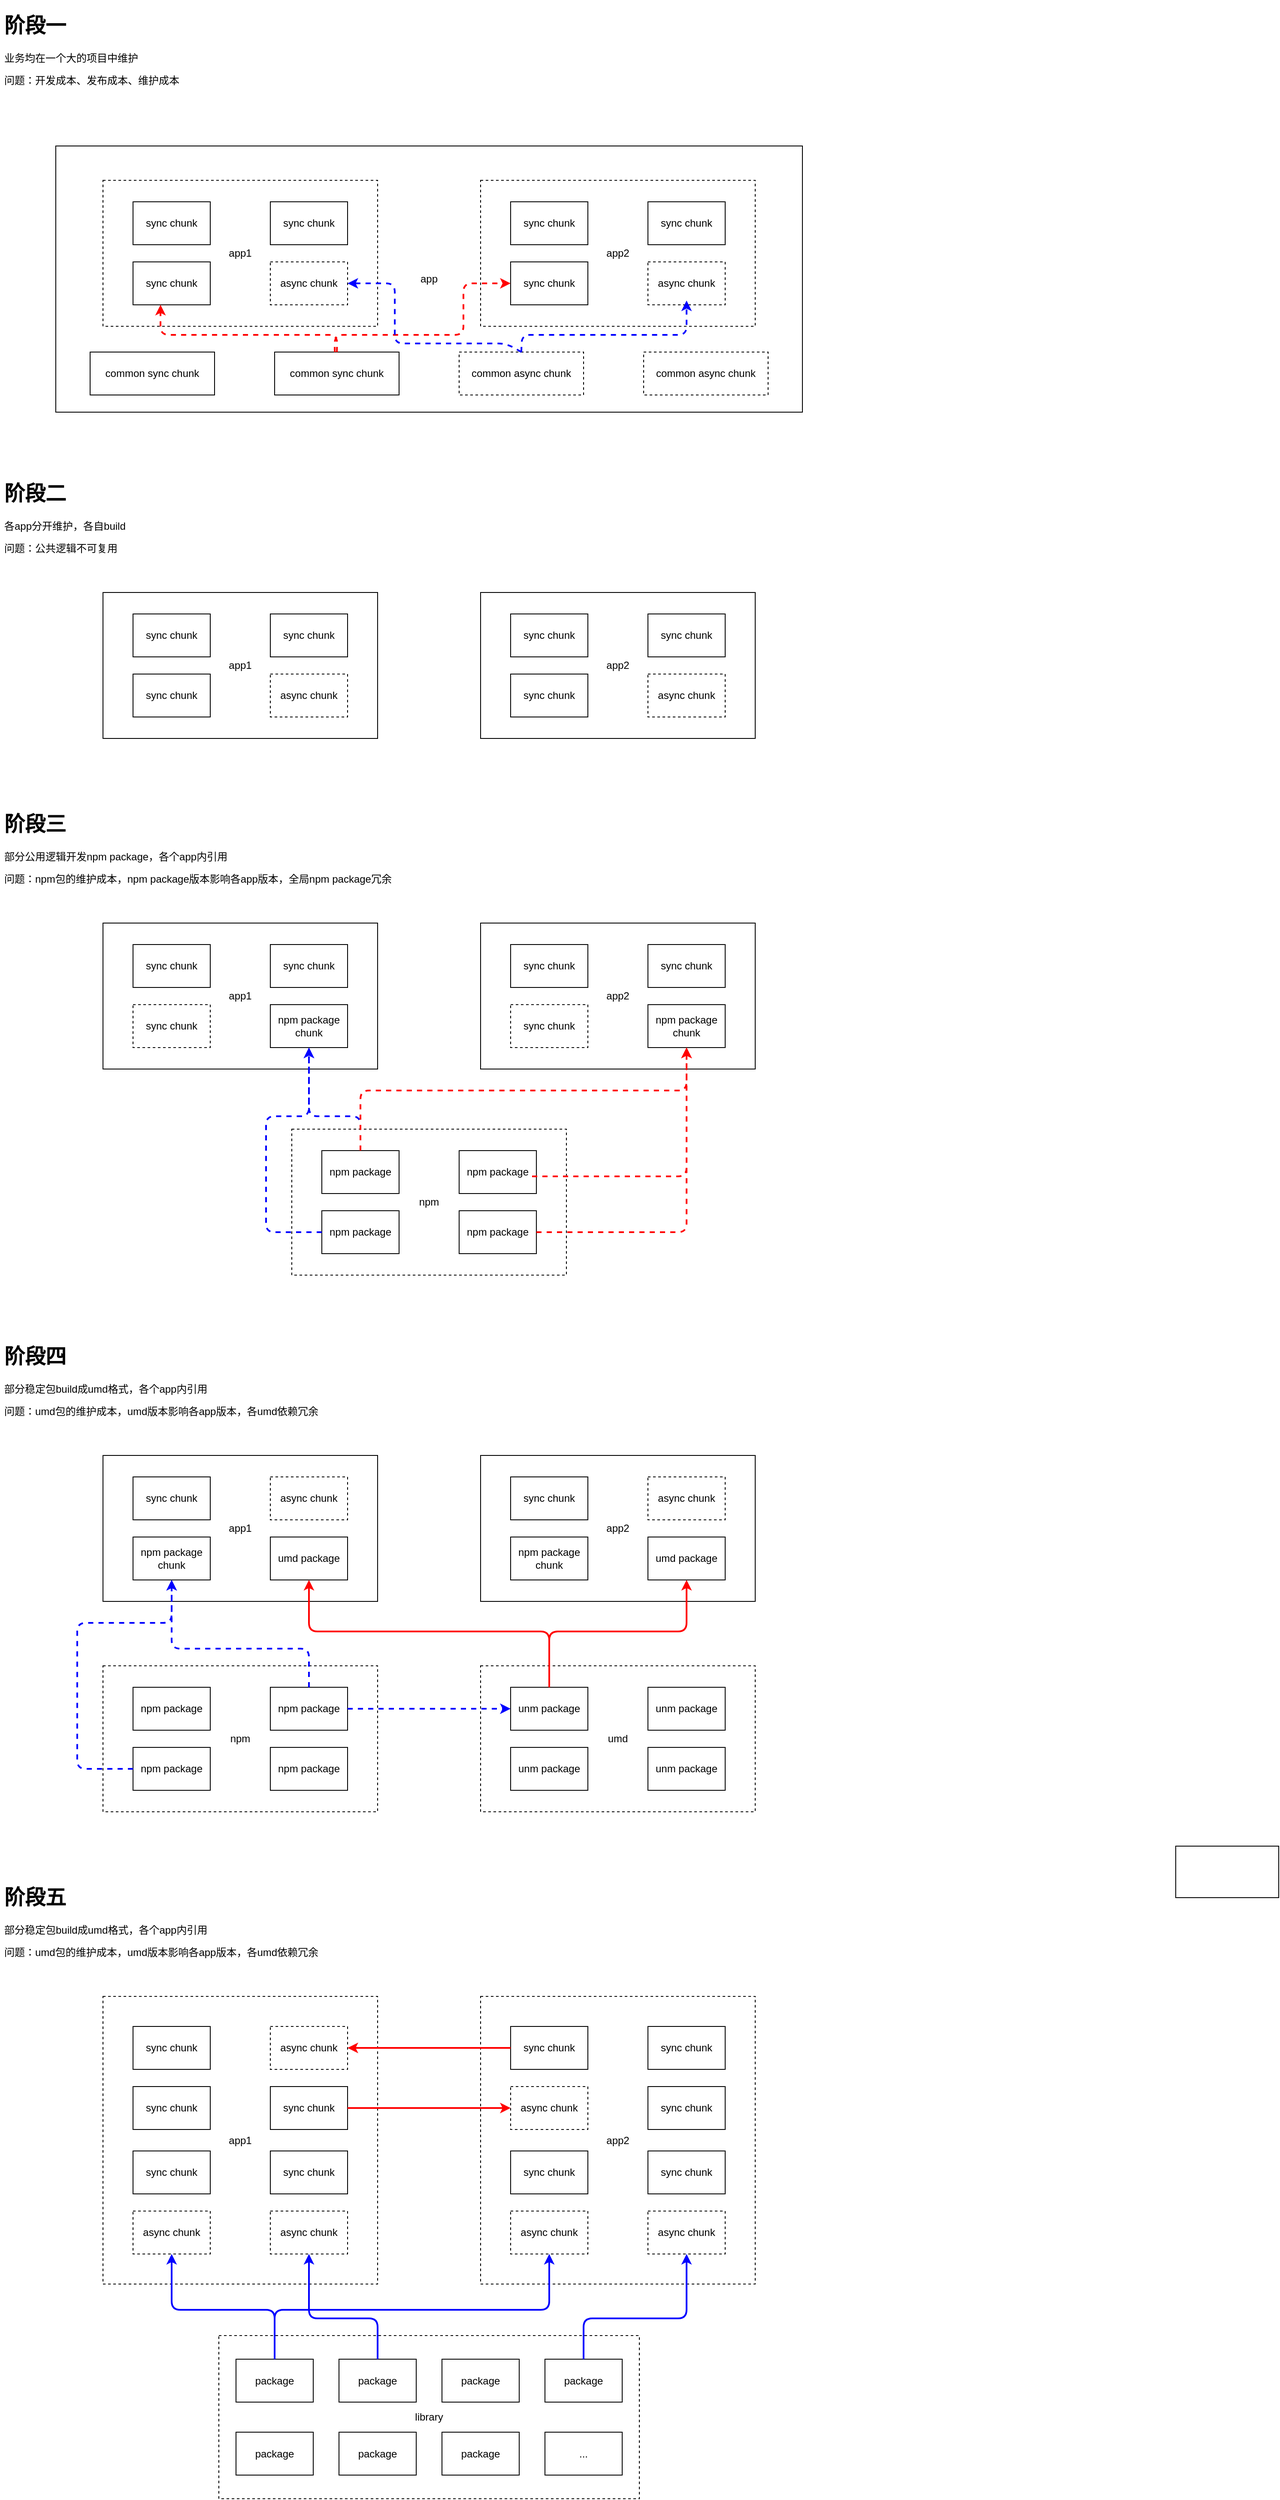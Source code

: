 <mxfile version="14.9.3" type="github">
  <diagram id="pt81wuoub6sBAM-rx7p0" name="Page-1">
    <mxGraphModel dx="1426" dy="2394" grid="1" gridSize="10" guides="1" tooltips="1" connect="1" arrows="1" fold="1" page="1" pageScale="1" pageWidth="2200" pageHeight="1600" math="0" shadow="0">
      <root>
        <mxCell id="0" />
        <mxCell id="1" parent="0" />
        <mxCell id="wRPZLVhyfkNmrZ5B58f2-117" value="app" style="rounded=0;whiteSpace=wrap;html=1;" vertex="1" parent="1">
          <mxGeometry x="105" y="-360" width="870" height="310" as="geometry" />
        </mxCell>
        <mxCell id="7FeQMlBsuKDe9G1kuXdj-6" value="" style="rounded=0;whiteSpace=wrap;html=1;" parent="1" vertex="1">
          <mxGeometry x="160" y="160" width="320" height="170" as="geometry" />
        </mxCell>
        <mxCell id="7FeQMlBsuKDe9G1kuXdj-1" value="&lt;span&gt;sync chunk&lt;/span&gt;" style="rounded=0;whiteSpace=wrap;html=1;" parent="1" vertex="1">
          <mxGeometry x="195" y="185" width="90" height="50" as="geometry" />
        </mxCell>
        <mxCell id="7FeQMlBsuKDe9G1kuXdj-2" value="sync chunk" style="rounded=0;whiteSpace=wrap;html=1;" parent="1" vertex="1">
          <mxGeometry x="355" y="185" width="90" height="50" as="geometry" />
        </mxCell>
        <mxCell id="7FeQMlBsuKDe9G1kuXdj-3" value="&lt;span&gt;sync chunk&lt;/span&gt;" style="rounded=0;whiteSpace=wrap;html=1;" parent="1" vertex="1">
          <mxGeometry x="195" y="255" width="90" height="50" as="geometry" />
        </mxCell>
        <mxCell id="7FeQMlBsuKDe9G1kuXdj-4" value="async chunk" style="rounded=0;whiteSpace=wrap;html=1;dashed=1;" parent="1" vertex="1">
          <mxGeometry x="355" y="255" width="90" height="50" as="geometry" />
        </mxCell>
        <mxCell id="7FeQMlBsuKDe9G1kuXdj-9" value="app1" style="text;html=1;strokeColor=none;fillColor=none;align=center;verticalAlign=middle;whiteSpace=wrap;rounded=0;dashed=1;" parent="1" vertex="1">
          <mxGeometry x="300" y="235" width="40" height="20" as="geometry" />
        </mxCell>
        <mxCell id="7FeQMlBsuKDe9G1kuXdj-12" value="" style="rounded=0;whiteSpace=wrap;html=1;" parent="1" vertex="1">
          <mxGeometry x="600" y="160" width="320" height="170" as="geometry" />
        </mxCell>
        <mxCell id="7FeQMlBsuKDe9G1kuXdj-13" value="&lt;span&gt;sync chunk&lt;/span&gt;" style="rounded=0;whiteSpace=wrap;html=1;" parent="1" vertex="1">
          <mxGeometry x="635" y="185" width="90" height="50" as="geometry" />
        </mxCell>
        <mxCell id="7FeQMlBsuKDe9G1kuXdj-14" value="sync chunk" style="rounded=0;whiteSpace=wrap;html=1;" parent="1" vertex="1">
          <mxGeometry x="795" y="185" width="90" height="50" as="geometry" />
        </mxCell>
        <mxCell id="7FeQMlBsuKDe9G1kuXdj-15" value="&lt;span&gt;sync chunk&lt;/span&gt;" style="rounded=0;whiteSpace=wrap;html=1;" parent="1" vertex="1">
          <mxGeometry x="635" y="255" width="90" height="50" as="geometry" />
        </mxCell>
        <mxCell id="7FeQMlBsuKDe9G1kuXdj-16" value="async chunk" style="rounded=0;whiteSpace=wrap;html=1;dashed=1;" parent="1" vertex="1">
          <mxGeometry x="795" y="255" width="90" height="50" as="geometry" />
        </mxCell>
        <mxCell id="7FeQMlBsuKDe9G1kuXdj-17" value="app2" style="text;html=1;strokeColor=none;fillColor=none;align=center;verticalAlign=middle;whiteSpace=wrap;rounded=0;dashed=1;" parent="1" vertex="1">
          <mxGeometry x="740" y="235" width="40" height="20" as="geometry" />
        </mxCell>
        <mxCell id="wRPZLVhyfkNmrZ5B58f2-1" value="&lt;h1&gt;阶段二&lt;/h1&gt;&lt;p&gt;各app分开维护，各自build&lt;/p&gt;&lt;p&gt;问题：公共逻辑不可复用&lt;/p&gt;" style="text;html=1;strokeColor=none;fillColor=none;spacing=5;spacingTop=-20;whiteSpace=wrap;overflow=hidden;rounded=0;" vertex="1" parent="1">
          <mxGeometry x="40" y="25" width="540" height="120" as="geometry" />
        </mxCell>
        <mxCell id="wRPZLVhyfkNmrZ5B58f2-38" value="" style="rounded=0;whiteSpace=wrap;html=1;" vertex="1" parent="1">
          <mxGeometry x="160" y="545" width="320" height="170" as="geometry" />
        </mxCell>
        <mxCell id="wRPZLVhyfkNmrZ5B58f2-39" value="&lt;span&gt;sync chunk&lt;/span&gt;" style="rounded=0;whiteSpace=wrap;html=1;" vertex="1" parent="1">
          <mxGeometry x="195" y="570" width="90" height="50" as="geometry" />
        </mxCell>
        <mxCell id="wRPZLVhyfkNmrZ5B58f2-40" value="sync chunk" style="rounded=0;whiteSpace=wrap;html=1;" vertex="1" parent="1">
          <mxGeometry x="355" y="570" width="90" height="50" as="geometry" />
        </mxCell>
        <mxCell id="wRPZLVhyfkNmrZ5B58f2-41" value="&lt;span&gt;sync chunk&lt;/span&gt;" style="rounded=0;whiteSpace=wrap;html=1;dashed=1;" vertex="1" parent="1">
          <mxGeometry x="195" y="640" width="90" height="50" as="geometry" />
        </mxCell>
        <mxCell id="wRPZLVhyfkNmrZ5B58f2-42" value="npm package chunk" style="rounded=0;whiteSpace=wrap;html=1;" vertex="1" parent="1">
          <mxGeometry x="355" y="640" width="90" height="50" as="geometry" />
        </mxCell>
        <mxCell id="wRPZLVhyfkNmrZ5B58f2-43" value="app1" style="text;html=1;strokeColor=none;fillColor=none;align=center;verticalAlign=middle;whiteSpace=wrap;rounded=0;dashed=1;" vertex="1" parent="1">
          <mxGeometry x="300" y="620" width="40" height="20" as="geometry" />
        </mxCell>
        <mxCell id="wRPZLVhyfkNmrZ5B58f2-44" value="" style="rounded=0;whiteSpace=wrap;html=1;" vertex="1" parent="1">
          <mxGeometry x="600" y="545" width="320" height="170" as="geometry" />
        </mxCell>
        <mxCell id="wRPZLVhyfkNmrZ5B58f2-45" value="&lt;span&gt;sync chunk&lt;/span&gt;" style="rounded=0;whiteSpace=wrap;html=1;" vertex="1" parent="1">
          <mxGeometry x="635" y="570" width="90" height="50" as="geometry" />
        </mxCell>
        <mxCell id="wRPZLVhyfkNmrZ5B58f2-46" value="sync chunk" style="rounded=0;whiteSpace=wrap;html=1;" vertex="1" parent="1">
          <mxGeometry x="795" y="570" width="90" height="50" as="geometry" />
        </mxCell>
        <mxCell id="wRPZLVhyfkNmrZ5B58f2-47" value="sync chunk&lt;span&gt;&lt;br&gt;&lt;/span&gt;" style="rounded=0;whiteSpace=wrap;html=1;dashed=1;" vertex="1" parent="1">
          <mxGeometry x="635" y="640" width="90" height="50" as="geometry" />
        </mxCell>
        <mxCell id="wRPZLVhyfkNmrZ5B58f2-48" value="npm package chunk" style="rounded=0;whiteSpace=wrap;html=1;" vertex="1" parent="1">
          <mxGeometry x="795" y="640" width="90" height="50" as="geometry" />
        </mxCell>
        <mxCell id="wRPZLVhyfkNmrZ5B58f2-49" value="app2" style="text;html=1;strokeColor=none;fillColor=none;align=center;verticalAlign=middle;whiteSpace=wrap;rounded=0;dashed=1;" vertex="1" parent="1">
          <mxGeometry x="740" y="620" width="40" height="20" as="geometry" />
        </mxCell>
        <mxCell id="wRPZLVhyfkNmrZ5B58f2-50" value="&lt;h1&gt;阶段三&lt;/h1&gt;&lt;p&gt;部分公用逻辑开发npm package，各个app内引用&lt;/p&gt;&lt;p&gt;问题：npm包的维护成本，npm package版本影响各app版本，全局npm package冗余&lt;/p&gt;" style="text;html=1;strokeColor=none;fillColor=none;spacing=5;spacingTop=-20;whiteSpace=wrap;overflow=hidden;rounded=0;" vertex="1" parent="1">
          <mxGeometry x="40" y="410" width="530" height="120" as="geometry" />
        </mxCell>
        <mxCell id="wRPZLVhyfkNmrZ5B58f2-51" value="" style="rounded=0;whiteSpace=wrap;html=1;dashed=1;" vertex="1" parent="1">
          <mxGeometry x="380" y="785" width="320" height="170" as="geometry" />
        </mxCell>
        <mxCell id="wRPZLVhyfkNmrZ5B58f2-52" value="npm package" style="rounded=0;whiteSpace=wrap;html=1;" vertex="1" parent="1">
          <mxGeometry x="415" y="810" width="90" height="50" as="geometry" />
        </mxCell>
        <mxCell id="wRPZLVhyfkNmrZ5B58f2-53" value="npm package" style="rounded=0;whiteSpace=wrap;html=1;" vertex="1" parent="1">
          <mxGeometry x="575" y="810" width="90" height="50" as="geometry" />
        </mxCell>
        <mxCell id="wRPZLVhyfkNmrZ5B58f2-54" value="npm package" style="rounded=0;whiteSpace=wrap;html=1;" vertex="1" parent="1">
          <mxGeometry x="415" y="880" width="90" height="50" as="geometry" />
        </mxCell>
        <mxCell id="wRPZLVhyfkNmrZ5B58f2-55" value="npm package" style="rounded=0;whiteSpace=wrap;html=1;" vertex="1" parent="1">
          <mxGeometry x="575" y="880" width="90" height="50" as="geometry" />
        </mxCell>
        <mxCell id="wRPZLVhyfkNmrZ5B58f2-56" value="npm" style="text;html=1;strokeColor=none;fillColor=none;align=center;verticalAlign=middle;whiteSpace=wrap;rounded=0;dashed=1;" vertex="1" parent="1">
          <mxGeometry x="520" y="860" width="40" height="20" as="geometry" />
        </mxCell>
        <mxCell id="wRPZLVhyfkNmrZ5B58f2-59" value="" style="rounded=0;whiteSpace=wrap;html=1;" vertex="1" parent="1">
          <mxGeometry x="160" y="1165" width="320" height="170" as="geometry" />
        </mxCell>
        <mxCell id="wRPZLVhyfkNmrZ5B58f2-60" value="&lt;span&gt;sync chunk&lt;/span&gt;" style="rounded=0;whiteSpace=wrap;html=1;" vertex="1" parent="1">
          <mxGeometry x="195" y="1190" width="90" height="50" as="geometry" />
        </mxCell>
        <mxCell id="wRPZLVhyfkNmrZ5B58f2-61" value="async chunk" style="rounded=0;whiteSpace=wrap;html=1;dashed=1;" vertex="1" parent="1">
          <mxGeometry x="355" y="1190" width="90" height="50" as="geometry" />
        </mxCell>
        <mxCell id="wRPZLVhyfkNmrZ5B58f2-62" value="npm package chunk" style="rounded=0;whiteSpace=wrap;html=1;" vertex="1" parent="1">
          <mxGeometry x="195" y="1260" width="90" height="50" as="geometry" />
        </mxCell>
        <mxCell id="wRPZLVhyfkNmrZ5B58f2-63" value="umd package" style="rounded=0;whiteSpace=wrap;html=1;" vertex="1" parent="1">
          <mxGeometry x="355" y="1260" width="90" height="50" as="geometry" />
        </mxCell>
        <mxCell id="wRPZLVhyfkNmrZ5B58f2-64" value="app1" style="text;html=1;strokeColor=none;fillColor=none;align=center;verticalAlign=middle;whiteSpace=wrap;rounded=0;dashed=1;" vertex="1" parent="1">
          <mxGeometry x="300" y="1240" width="40" height="20" as="geometry" />
        </mxCell>
        <mxCell id="wRPZLVhyfkNmrZ5B58f2-65" value="" style="rounded=0;whiteSpace=wrap;html=1;" vertex="1" parent="1">
          <mxGeometry x="600" y="1165" width="320" height="170" as="geometry" />
        </mxCell>
        <mxCell id="wRPZLVhyfkNmrZ5B58f2-66" value="&lt;span&gt;sync chunk&lt;/span&gt;" style="rounded=0;whiteSpace=wrap;html=1;" vertex="1" parent="1">
          <mxGeometry x="635" y="1190" width="90" height="50" as="geometry" />
        </mxCell>
        <mxCell id="wRPZLVhyfkNmrZ5B58f2-67" value="async chunk" style="rounded=0;whiteSpace=wrap;html=1;dashed=1;" vertex="1" parent="1">
          <mxGeometry x="795" y="1190" width="90" height="50" as="geometry" />
        </mxCell>
        <mxCell id="wRPZLVhyfkNmrZ5B58f2-68" value="npm package chunk" style="rounded=0;whiteSpace=wrap;html=1;" vertex="1" parent="1">
          <mxGeometry x="635" y="1260" width="90" height="50" as="geometry" />
        </mxCell>
        <mxCell id="wRPZLVhyfkNmrZ5B58f2-69" value="umd package" style="rounded=0;whiteSpace=wrap;html=1;" vertex="1" parent="1">
          <mxGeometry x="795" y="1260" width="90" height="50" as="geometry" />
        </mxCell>
        <mxCell id="wRPZLVhyfkNmrZ5B58f2-70" value="app2" style="text;html=1;strokeColor=none;fillColor=none;align=center;verticalAlign=middle;whiteSpace=wrap;rounded=0;dashed=1;" vertex="1" parent="1">
          <mxGeometry x="740" y="1240" width="40" height="20" as="geometry" />
        </mxCell>
        <mxCell id="wRPZLVhyfkNmrZ5B58f2-71" value="&lt;h1&gt;阶段四&lt;/h1&gt;&lt;p&gt;部分稳定包build成umd格式，各个app内引用&lt;/p&gt;&lt;p&gt;问题：umd包的维护成本，umd版本影响各app版本，各umd依赖冗余&lt;/p&gt;" style="text;html=1;strokeColor=none;fillColor=none;spacing=5;spacingTop=-20;whiteSpace=wrap;overflow=hidden;rounded=0;" vertex="1" parent="1">
          <mxGeometry x="40" y="1030" width="450" height="120" as="geometry" />
        </mxCell>
        <mxCell id="wRPZLVhyfkNmrZ5B58f2-72" value="" style="rounded=0;whiteSpace=wrap;html=1;dashed=1;" vertex="1" parent="1">
          <mxGeometry x="600" y="1410" width="320" height="170" as="geometry" />
        </mxCell>
        <mxCell id="wRPZLVhyfkNmrZ5B58f2-73" value="unm package" style="rounded=0;whiteSpace=wrap;html=1;" vertex="1" parent="1">
          <mxGeometry x="635" y="1435" width="90" height="50" as="geometry" />
        </mxCell>
        <mxCell id="wRPZLVhyfkNmrZ5B58f2-74" value="unm package" style="rounded=0;whiteSpace=wrap;html=1;" vertex="1" parent="1">
          <mxGeometry x="795" y="1435" width="90" height="50" as="geometry" />
        </mxCell>
        <mxCell id="wRPZLVhyfkNmrZ5B58f2-75" value="unm package" style="rounded=0;whiteSpace=wrap;html=1;" vertex="1" parent="1">
          <mxGeometry x="635" y="1505" width="90" height="50" as="geometry" />
        </mxCell>
        <mxCell id="wRPZLVhyfkNmrZ5B58f2-76" value="unm package" style="rounded=0;whiteSpace=wrap;html=1;" vertex="1" parent="1">
          <mxGeometry x="795" y="1505" width="90" height="50" as="geometry" />
        </mxCell>
        <mxCell id="wRPZLVhyfkNmrZ5B58f2-77" value="umd" style="text;html=1;strokeColor=none;fillColor=none;align=center;verticalAlign=middle;whiteSpace=wrap;rounded=0;dashed=1;" vertex="1" parent="1">
          <mxGeometry x="740" y="1485" width="40" height="20" as="geometry" />
        </mxCell>
        <mxCell id="wRPZLVhyfkNmrZ5B58f2-86" value="" style="rounded=0;whiteSpace=wrap;html=1;dashed=1;" vertex="1" parent="1">
          <mxGeometry x="160" y="1410" width="320" height="170" as="geometry" />
        </mxCell>
        <mxCell id="wRPZLVhyfkNmrZ5B58f2-87" value="npm package" style="rounded=0;whiteSpace=wrap;html=1;" vertex="1" parent="1">
          <mxGeometry x="195" y="1435" width="90" height="50" as="geometry" />
        </mxCell>
        <mxCell id="wRPZLVhyfkNmrZ5B58f2-88" value="npm package" style="rounded=0;whiteSpace=wrap;html=1;" vertex="1" parent="1">
          <mxGeometry x="355" y="1435" width="90" height="50" as="geometry" />
        </mxCell>
        <mxCell id="wRPZLVhyfkNmrZ5B58f2-89" value="npm package" style="rounded=0;whiteSpace=wrap;html=1;" vertex="1" parent="1">
          <mxGeometry x="195" y="1505" width="90" height="50" as="geometry" />
        </mxCell>
        <mxCell id="wRPZLVhyfkNmrZ5B58f2-90" value="npm package" style="rounded=0;whiteSpace=wrap;html=1;" vertex="1" parent="1">
          <mxGeometry x="355" y="1505" width="90" height="50" as="geometry" />
        </mxCell>
        <mxCell id="wRPZLVhyfkNmrZ5B58f2-91" value="npm" style="text;html=1;strokeColor=none;fillColor=none;align=center;verticalAlign=middle;whiteSpace=wrap;rounded=0;dashed=1;" vertex="1" parent="1">
          <mxGeometry x="300" y="1485" width="40" height="20" as="geometry" />
        </mxCell>
        <mxCell id="wRPZLVhyfkNmrZ5B58f2-102" value="" style="rounded=0;whiteSpace=wrap;html=1;" vertex="1" parent="1">
          <mxGeometry x="1410" y="1620" width="120" height="60" as="geometry" />
        </mxCell>
        <mxCell id="wRPZLVhyfkNmrZ5B58f2-104" value="" style="rounded=0;whiteSpace=wrap;html=1;dashed=1;" vertex="1" parent="1">
          <mxGeometry x="160" y="-320" width="320" height="170" as="geometry" />
        </mxCell>
        <mxCell id="wRPZLVhyfkNmrZ5B58f2-105" value="&lt;span&gt;sync chunk&lt;/span&gt;" style="rounded=0;whiteSpace=wrap;html=1;" vertex="1" parent="1">
          <mxGeometry x="195" y="-295" width="90" height="50" as="geometry" />
        </mxCell>
        <mxCell id="wRPZLVhyfkNmrZ5B58f2-106" value="sync chunk" style="rounded=0;whiteSpace=wrap;html=1;" vertex="1" parent="1">
          <mxGeometry x="355" y="-295" width="90" height="50" as="geometry" />
        </mxCell>
        <mxCell id="wRPZLVhyfkNmrZ5B58f2-107" value="&lt;span&gt;sync chunk&lt;/span&gt;" style="rounded=0;whiteSpace=wrap;html=1;" vertex="1" parent="1">
          <mxGeometry x="195" y="-225" width="90" height="50" as="geometry" />
        </mxCell>
        <mxCell id="wRPZLVhyfkNmrZ5B58f2-108" value="async chunk" style="rounded=0;whiteSpace=wrap;html=1;dashed=1;" vertex="1" parent="1">
          <mxGeometry x="355" y="-225" width="90" height="50" as="geometry" />
        </mxCell>
        <mxCell id="wRPZLVhyfkNmrZ5B58f2-109" value="app1" style="text;html=1;strokeColor=none;fillColor=none;align=center;verticalAlign=middle;whiteSpace=wrap;rounded=0;dashed=1;" vertex="1" parent="1">
          <mxGeometry x="300" y="-245" width="40" height="20" as="geometry" />
        </mxCell>
        <mxCell id="wRPZLVhyfkNmrZ5B58f2-110" value="" style="rounded=0;whiteSpace=wrap;html=1;dashed=1;" vertex="1" parent="1">
          <mxGeometry x="600" y="-320" width="320" height="170" as="geometry" />
        </mxCell>
        <mxCell id="wRPZLVhyfkNmrZ5B58f2-111" value="&lt;span&gt;sync chunk&lt;/span&gt;" style="rounded=0;whiteSpace=wrap;html=1;" vertex="1" parent="1">
          <mxGeometry x="635" y="-295" width="90" height="50" as="geometry" />
        </mxCell>
        <mxCell id="wRPZLVhyfkNmrZ5B58f2-112" value="sync chunk" style="rounded=0;whiteSpace=wrap;html=1;" vertex="1" parent="1">
          <mxGeometry x="795" y="-295" width="90" height="50" as="geometry" />
        </mxCell>
        <mxCell id="wRPZLVhyfkNmrZ5B58f2-113" value="&lt;span&gt;sync chunk&lt;/span&gt;" style="rounded=0;whiteSpace=wrap;html=1;" vertex="1" parent="1">
          <mxGeometry x="635" y="-225" width="90" height="50" as="geometry" />
        </mxCell>
        <mxCell id="wRPZLVhyfkNmrZ5B58f2-114" value="async chunk" style="rounded=0;whiteSpace=wrap;html=1;dashed=1;" vertex="1" parent="1">
          <mxGeometry x="795" y="-225" width="90" height="50" as="geometry" />
        </mxCell>
        <mxCell id="wRPZLVhyfkNmrZ5B58f2-115" value="app2" style="text;html=1;strokeColor=none;fillColor=none;align=center;verticalAlign=middle;whiteSpace=wrap;rounded=0;dashed=1;" vertex="1" parent="1">
          <mxGeometry x="740" y="-245" width="40" height="20" as="geometry" />
        </mxCell>
        <mxCell id="wRPZLVhyfkNmrZ5B58f2-123" value="&lt;h1&gt;阶段一&lt;/h1&gt;&lt;p&gt;业务均在一个大的项目中维护&lt;/p&gt;&lt;p&gt;问题：开发成本、发布成本、维护成本&lt;/p&gt;" style="text;html=1;strokeColor=none;fillColor=none;spacing=5;spacingTop=-20;whiteSpace=wrap;overflow=hidden;rounded=0;" vertex="1" parent="1">
          <mxGeometry x="40" y="-520" width="540" height="120" as="geometry" />
        </mxCell>
        <mxCell id="wRPZLVhyfkNmrZ5B58f2-124" value="" style="rounded=0;whiteSpace=wrap;html=1;dashed=1;" vertex="1" parent="1">
          <mxGeometry x="160" y="1795" width="320" height="335" as="geometry" />
        </mxCell>
        <mxCell id="wRPZLVhyfkNmrZ5B58f2-125" value="&lt;span&gt;sync chunk&lt;/span&gt;" style="rounded=0;whiteSpace=wrap;html=1;" vertex="1" parent="1">
          <mxGeometry x="195" y="1830" width="90" height="50" as="geometry" />
        </mxCell>
        <mxCell id="wRPZLVhyfkNmrZ5B58f2-126" value="async chunk" style="rounded=0;whiteSpace=wrap;html=1;dashed=1;" vertex="1" parent="1">
          <mxGeometry x="355" y="1830" width="90" height="50" as="geometry" />
        </mxCell>
        <mxCell id="wRPZLVhyfkNmrZ5B58f2-127" value="sync chunk" style="rounded=0;whiteSpace=wrap;html=1;" vertex="1" parent="1">
          <mxGeometry x="195" y="1900" width="90" height="50" as="geometry" />
        </mxCell>
        <mxCell id="wRPZLVhyfkNmrZ5B58f2-128" value="sync chunk" style="rounded=0;whiteSpace=wrap;html=1;" vertex="1" parent="1">
          <mxGeometry x="355" y="1900" width="90" height="50" as="geometry" />
        </mxCell>
        <mxCell id="wRPZLVhyfkNmrZ5B58f2-129" value="app1" style="text;html=1;strokeColor=none;fillColor=none;align=center;verticalAlign=middle;whiteSpace=wrap;rounded=0;dashed=1;" vertex="1" parent="1">
          <mxGeometry x="300" y="1952.5" width="40" height="20" as="geometry" />
        </mxCell>
        <mxCell id="wRPZLVhyfkNmrZ5B58f2-136" value="&lt;h1&gt;阶段五&lt;/h1&gt;&lt;p&gt;部分稳定包build成umd格式，各个app内引用&lt;/p&gt;&lt;p&gt;问题：umd包的维护成本，umd版本影响各app版本，各umd依赖冗余&lt;/p&gt;" style="text;html=1;strokeColor=none;fillColor=none;spacing=5;spacingTop=-20;whiteSpace=wrap;overflow=hidden;rounded=0;" vertex="1" parent="1">
          <mxGeometry x="40" y="1660" width="450" height="120" as="geometry" />
        </mxCell>
        <mxCell id="wRPZLVhyfkNmrZ5B58f2-153" value="sync chunk" style="rounded=0;whiteSpace=wrap;html=1;" vertex="1" parent="1">
          <mxGeometry x="195" y="1975" width="90" height="50" as="geometry" />
        </mxCell>
        <mxCell id="wRPZLVhyfkNmrZ5B58f2-154" value="sync chunk" style="rounded=0;whiteSpace=wrap;html=1;" vertex="1" parent="1">
          <mxGeometry x="355" y="1975" width="90" height="50" as="geometry" />
        </mxCell>
        <mxCell id="wRPZLVhyfkNmrZ5B58f2-155" value="async chunk" style="rounded=0;whiteSpace=wrap;html=1;dashed=1;" vertex="1" parent="1">
          <mxGeometry x="195" y="2045" width="90" height="50" as="geometry" />
        </mxCell>
        <mxCell id="wRPZLVhyfkNmrZ5B58f2-156" value="async chunk" style="rounded=0;whiteSpace=wrap;html=1;dashed=1;" vertex="1" parent="1">
          <mxGeometry x="355" y="2045" width="90" height="50" as="geometry" />
        </mxCell>
        <mxCell id="wRPZLVhyfkNmrZ5B58f2-157" value="app2" style="rounded=0;whiteSpace=wrap;html=1;dashed=1;" vertex="1" parent="1">
          <mxGeometry x="600" y="1795" width="320" height="335" as="geometry" />
        </mxCell>
        <mxCell id="wRPZLVhyfkNmrZ5B58f2-158" value="sync chunk" style="rounded=0;whiteSpace=wrap;html=1;" vertex="1" parent="1">
          <mxGeometry x="635" y="1830" width="90" height="50" as="geometry" />
        </mxCell>
        <mxCell id="wRPZLVhyfkNmrZ5B58f2-159" value="sync chunk" style="rounded=0;whiteSpace=wrap;html=1;" vertex="1" parent="1">
          <mxGeometry x="795" y="1830" width="90" height="50" as="geometry" />
        </mxCell>
        <mxCell id="wRPZLVhyfkNmrZ5B58f2-160" value="async chunk" style="rounded=0;whiteSpace=wrap;html=1;dashed=1;" vertex="1" parent="1">
          <mxGeometry x="635" y="1900" width="90" height="50" as="geometry" />
        </mxCell>
        <mxCell id="wRPZLVhyfkNmrZ5B58f2-161" value="sync chunk" style="rounded=0;whiteSpace=wrap;html=1;" vertex="1" parent="1">
          <mxGeometry x="795" y="1900" width="90" height="50" as="geometry" />
        </mxCell>
        <mxCell id="wRPZLVhyfkNmrZ5B58f2-163" value="sync chunk" style="rounded=0;whiteSpace=wrap;html=1;" vertex="1" parent="1">
          <mxGeometry x="635" y="1975" width="90" height="50" as="geometry" />
        </mxCell>
        <mxCell id="wRPZLVhyfkNmrZ5B58f2-164" value="sync chunk" style="rounded=0;whiteSpace=wrap;html=1;" vertex="1" parent="1">
          <mxGeometry x="795" y="1975" width="90" height="50" as="geometry" />
        </mxCell>
        <mxCell id="wRPZLVhyfkNmrZ5B58f2-165" value="async chunk" style="rounded=0;whiteSpace=wrap;html=1;dashed=1;" vertex="1" parent="1">
          <mxGeometry x="635" y="2045" width="90" height="50" as="geometry" />
        </mxCell>
        <mxCell id="wRPZLVhyfkNmrZ5B58f2-166" value="async chunk" style="rounded=0;whiteSpace=wrap;html=1;dashed=1;" vertex="1" parent="1">
          <mxGeometry x="795" y="2045" width="90" height="50" as="geometry" />
        </mxCell>
        <mxCell id="wRPZLVhyfkNmrZ5B58f2-167" value="" style="endArrow=classic;html=1;strokeColor=#FF0000;entryX=1;entryY=0.5;entryDx=0;entryDy=0;exitX=0;exitY=0.5;exitDx=0;exitDy=0;strokeWidth=2;" edge="1" parent="1" source="wRPZLVhyfkNmrZ5B58f2-158" target="wRPZLVhyfkNmrZ5B58f2-126">
          <mxGeometry width="50" height="50" relative="1" as="geometry">
            <mxPoint x="530" y="2270" as="sourcePoint" />
            <mxPoint x="580" y="2220" as="targetPoint" />
          </mxGeometry>
        </mxCell>
        <mxCell id="wRPZLVhyfkNmrZ5B58f2-168" value="" style="endArrow=classic;html=1;exitX=1;exitY=0.5;exitDx=0;exitDy=0;entryX=0;entryY=0.5;entryDx=0;entryDy=0;strokeColor=#FF0000;strokeWidth=2;" edge="1" parent="1" source="wRPZLVhyfkNmrZ5B58f2-128" target="wRPZLVhyfkNmrZ5B58f2-160">
          <mxGeometry width="50" height="50" relative="1" as="geometry">
            <mxPoint x="520" y="2210" as="sourcePoint" />
            <mxPoint x="570" y="2160" as="targetPoint" />
          </mxGeometry>
        </mxCell>
        <mxCell id="wRPZLVhyfkNmrZ5B58f2-174" value="library" style="rounded=0;whiteSpace=wrap;html=1;dashed=1;" vertex="1" parent="1">
          <mxGeometry x="295" y="2190" width="490" height="190" as="geometry" />
        </mxCell>
        <mxCell id="wRPZLVhyfkNmrZ5B58f2-175" value="package" style="rounded=0;whiteSpace=wrap;html=1;verticalAlign=middle;direction=west;" vertex="1" parent="1">
          <mxGeometry x="315" y="2217.5" width="90" height="50" as="geometry" />
        </mxCell>
        <mxCell id="wRPZLVhyfkNmrZ5B58f2-176" value="package" style="rounded=0;whiteSpace=wrap;html=1;verticalAlign=middle;direction=west;" vertex="1" parent="1">
          <mxGeometry x="435" y="2217.5" width="90" height="50" as="geometry" />
        </mxCell>
        <mxCell id="wRPZLVhyfkNmrZ5B58f2-177" value="package" style="rounded=0;whiteSpace=wrap;html=1;verticalAlign=middle;direction=west;" vertex="1" parent="1">
          <mxGeometry x="555" y="2217.5" width="90" height="50" as="geometry" />
        </mxCell>
        <mxCell id="wRPZLVhyfkNmrZ5B58f2-178" value="package" style="rounded=0;whiteSpace=wrap;html=1;verticalAlign=middle;direction=west;" vertex="1" parent="1">
          <mxGeometry x="675" y="2217.5" width="90" height="50" as="geometry" />
        </mxCell>
        <mxCell id="wRPZLVhyfkNmrZ5B58f2-183" value="package" style="rounded=0;whiteSpace=wrap;html=1;verticalAlign=middle;direction=west;" vertex="1" parent="1">
          <mxGeometry x="315" y="2302.5" width="90" height="50" as="geometry" />
        </mxCell>
        <mxCell id="wRPZLVhyfkNmrZ5B58f2-184" value="package" style="rounded=0;whiteSpace=wrap;html=1;verticalAlign=middle;direction=west;" vertex="1" parent="1">
          <mxGeometry x="435" y="2302.5" width="90" height="50" as="geometry" />
        </mxCell>
        <mxCell id="wRPZLVhyfkNmrZ5B58f2-185" value="package" style="rounded=0;whiteSpace=wrap;html=1;verticalAlign=middle;direction=west;" vertex="1" parent="1">
          <mxGeometry x="555" y="2302.5" width="90" height="50" as="geometry" />
        </mxCell>
        <mxCell id="wRPZLVhyfkNmrZ5B58f2-186" value="..." style="rounded=0;whiteSpace=wrap;html=1;verticalAlign=middle;direction=west;" vertex="1" parent="1">
          <mxGeometry x="675" y="2302.5" width="90" height="50" as="geometry" />
        </mxCell>
        <mxCell id="wRPZLVhyfkNmrZ5B58f2-187" value="" style="endArrow=classic;html=1;strokeColor=#0000FF;entryX=0.5;entryY=1;entryDx=0;entryDy=0;exitX=0.5;exitY=1;exitDx=0;exitDy=0;strokeWidth=2;" edge="1" parent="1" source="wRPZLVhyfkNmrZ5B58f2-175" target="wRPZLVhyfkNmrZ5B58f2-155">
          <mxGeometry width="50" height="50" relative="1" as="geometry">
            <mxPoint x="190" y="2220" as="sourcePoint" />
            <mxPoint x="240" y="2170" as="targetPoint" />
            <Array as="points">
              <mxPoint x="360" y="2160" />
              <mxPoint x="240" y="2160" />
            </Array>
          </mxGeometry>
        </mxCell>
        <mxCell id="wRPZLVhyfkNmrZ5B58f2-188" value="" style="endArrow=classic;html=1;strokeColor=#0000FF;entryX=0.5;entryY=1;entryDx=0;entryDy=0;exitX=0.5;exitY=1;exitDx=0;exitDy=0;strokeWidth=2;" edge="1" parent="1" source="wRPZLVhyfkNmrZ5B58f2-175" target="wRPZLVhyfkNmrZ5B58f2-165">
          <mxGeometry width="50" height="50" relative="1" as="geometry">
            <mxPoint x="360" y="2160" as="sourcePoint" />
            <mxPoint x="190" y="2200" as="targetPoint" />
            <Array as="points">
              <mxPoint x="360" y="2160" />
              <mxPoint x="680" y="2160" />
            </Array>
          </mxGeometry>
        </mxCell>
        <mxCell id="wRPZLVhyfkNmrZ5B58f2-189" value="" style="endArrow=classic;html=1;entryX=0.5;entryY=1;entryDx=0;entryDy=0;exitX=0.5;exitY=1;exitDx=0;exitDy=0;strokeColor=#0000FF;strokeWidth=2;" edge="1" parent="1" source="wRPZLVhyfkNmrZ5B58f2-176" target="wRPZLVhyfkNmrZ5B58f2-156">
          <mxGeometry width="50" height="50" relative="1" as="geometry">
            <mxPoint x="520" y="2140" as="sourcePoint" />
            <mxPoint x="570" y="2090" as="targetPoint" />
            <Array as="points">
              <mxPoint x="480" y="2170" />
              <mxPoint x="400" y="2170" />
            </Array>
          </mxGeometry>
        </mxCell>
        <mxCell id="wRPZLVhyfkNmrZ5B58f2-191" value="" style="endArrow=classic;html=1;exitX=0.5;exitY=1;exitDx=0;exitDy=0;entryX=0.5;entryY=1;entryDx=0;entryDy=0;strokeColor=#0000FF;strokeWidth=2;" edge="1" parent="1" source="wRPZLVhyfkNmrZ5B58f2-178" target="wRPZLVhyfkNmrZ5B58f2-166">
          <mxGeometry width="50" height="50" relative="1" as="geometry">
            <mxPoint x="880" y="2200" as="sourcePoint" />
            <mxPoint x="930" y="2150" as="targetPoint" />
            <Array as="points">
              <mxPoint x="720" y="2170" />
              <mxPoint x="840" y="2170" />
            </Array>
          </mxGeometry>
        </mxCell>
        <mxCell id="wRPZLVhyfkNmrZ5B58f2-192" value="" style="endArrow=classic;html=1;dashed=1;strokeColor=#0000FF;strokeWidth=2;exitX=0.5;exitY=0;exitDx=0;exitDy=0;entryX=0.5;entryY=1;entryDx=0;entryDy=0;" edge="1" parent="1" source="wRPZLVhyfkNmrZ5B58f2-52" target="wRPZLVhyfkNmrZ5B58f2-42">
          <mxGeometry width="50" height="50" relative="1" as="geometry">
            <mxPoint x="510" y="780" as="sourcePoint" />
            <mxPoint x="480" y="730" as="targetPoint" />
            <Array as="points">
              <mxPoint x="460" y="770" />
              <mxPoint x="400" y="770" />
            </Array>
          </mxGeometry>
        </mxCell>
        <mxCell id="wRPZLVhyfkNmrZ5B58f2-193" value="" style="endArrow=classic;html=1;dashed=1;strokeColor=#0000FF;strokeWidth=2;entryX=0.5;entryY=1;entryDx=0;entryDy=0;exitX=0;exitY=0.5;exitDx=0;exitDy=0;" edge="1" parent="1" source="wRPZLVhyfkNmrZ5B58f2-54" target="wRPZLVhyfkNmrZ5B58f2-42">
          <mxGeometry width="50" height="50" relative="1" as="geometry">
            <mxPoint x="240" y="890" as="sourcePoint" />
            <mxPoint x="290" y="840" as="targetPoint" />
            <Array as="points">
              <mxPoint x="350" y="905" />
              <mxPoint x="350" y="770" />
              <mxPoint x="400" y="770" />
            </Array>
          </mxGeometry>
        </mxCell>
        <mxCell id="wRPZLVhyfkNmrZ5B58f2-195" value="" style="endArrow=classic;html=1;dashed=1;strokeWidth=2;entryX=0.5;entryY=1;entryDx=0;entryDy=0;exitX=0.5;exitY=0;exitDx=0;exitDy=0;strokeColor=#FF0000;" edge="1" parent="1" source="wRPZLVhyfkNmrZ5B58f2-52" target="wRPZLVhyfkNmrZ5B58f2-48">
          <mxGeometry width="50" height="50" relative="1" as="geometry">
            <mxPoint x="860" y="820" as="sourcePoint" />
            <mxPoint x="910" y="770" as="targetPoint" />
            <Array as="points">
              <mxPoint x="460" y="740" />
              <mxPoint x="840" y="740" />
            </Array>
          </mxGeometry>
        </mxCell>
        <mxCell id="wRPZLVhyfkNmrZ5B58f2-196" value="" style="endArrow=classic;html=1;dashed=1;strokeColor=#FF0000;strokeWidth=2;entryX=0.5;entryY=1;entryDx=0;entryDy=0;" edge="1" parent="1" target="wRPZLVhyfkNmrZ5B58f2-48">
          <mxGeometry width="50" height="50" relative="1" as="geometry">
            <mxPoint x="660" y="840" as="sourcePoint" />
            <mxPoint x="1040" y="890" as="targetPoint" />
            <Array as="points">
              <mxPoint x="840" y="840" />
            </Array>
          </mxGeometry>
        </mxCell>
        <mxCell id="wRPZLVhyfkNmrZ5B58f2-197" value="" style="endArrow=classic;html=1;dashed=1;strokeColor=#FF0000;strokeWidth=2;exitX=1;exitY=0.5;exitDx=0;exitDy=0;" edge="1" parent="1" source="wRPZLVhyfkNmrZ5B58f2-55">
          <mxGeometry width="50" height="50" relative="1" as="geometry">
            <mxPoint x="950" y="1030" as="sourcePoint" />
            <mxPoint x="840" y="690" as="targetPoint" />
            <Array as="points">
              <mxPoint x="840" y="905" />
            </Array>
          </mxGeometry>
        </mxCell>
        <mxCell id="wRPZLVhyfkNmrZ5B58f2-198" value="" style="endArrow=classic;html=1;dashed=1;strokeWidth=2;entryX=0.5;entryY=1;entryDx=0;entryDy=0;exitX=0.5;exitY=0;exitDx=0;exitDy=0;strokeColor=#0000FF;" edge="1" parent="1" source="wRPZLVhyfkNmrZ5B58f2-88" target="wRPZLVhyfkNmrZ5B58f2-62">
          <mxGeometry width="50" height="50" relative="1" as="geometry">
            <mxPoint x="90" y="1420" as="sourcePoint" />
            <mxPoint x="140" y="1370" as="targetPoint" />
            <Array as="points">
              <mxPoint x="400" y="1390" />
              <mxPoint x="240" y="1390" />
            </Array>
          </mxGeometry>
        </mxCell>
        <mxCell id="wRPZLVhyfkNmrZ5B58f2-199" value="" style="endArrow=classic;html=1;dashed=1;strokeColor=#0000FF;strokeWidth=2;exitX=0;exitY=0.5;exitDx=0;exitDy=0;entryX=0.5;entryY=1;entryDx=0;entryDy=0;" edge="1" parent="1" source="wRPZLVhyfkNmrZ5B58f2-89" target="wRPZLVhyfkNmrZ5B58f2-62">
          <mxGeometry width="50" height="50" relative="1" as="geometry">
            <mxPoint x="80" y="1520" as="sourcePoint" />
            <mxPoint x="130" y="1470" as="targetPoint" />
            <Array as="points">
              <mxPoint x="130" y="1530" />
              <mxPoint x="130" y="1360" />
              <mxPoint x="240" y="1360" />
            </Array>
          </mxGeometry>
        </mxCell>
        <mxCell id="wRPZLVhyfkNmrZ5B58f2-200" value="" style="endArrow=classic;html=1;dashed=1;strokeColor=#0000FF;strokeWidth=2;exitX=1;exitY=0.5;exitDx=0;exitDy=0;entryX=0;entryY=0.5;entryDx=0;entryDy=0;" edge="1" parent="1" source="wRPZLVhyfkNmrZ5B58f2-88" target="wRPZLVhyfkNmrZ5B58f2-73">
          <mxGeometry width="50" height="50" relative="1" as="geometry">
            <mxPoint x="520" y="1410" as="sourcePoint" />
            <mxPoint x="570" y="1360" as="targetPoint" />
          </mxGeometry>
        </mxCell>
        <mxCell id="wRPZLVhyfkNmrZ5B58f2-201" value="" style="endArrow=classic;html=1;strokeWidth=2;entryX=0.5;entryY=1;entryDx=0;entryDy=0;exitX=0.5;exitY=0;exitDx=0;exitDy=0;strokeColor=#FF0000;" edge="1" parent="1" source="wRPZLVhyfkNmrZ5B58f2-73" target="wRPZLVhyfkNmrZ5B58f2-63">
          <mxGeometry width="50" height="50" relative="1" as="geometry">
            <mxPoint x="540" y="1390" as="sourcePoint" />
            <mxPoint x="590" y="1340" as="targetPoint" />
            <Array as="points">
              <mxPoint x="680" y="1370" />
              <mxPoint x="400" y="1370" />
            </Array>
          </mxGeometry>
        </mxCell>
        <mxCell id="wRPZLVhyfkNmrZ5B58f2-202" value="&lt;span&gt;common sync chunk&lt;/span&gt;" style="rounded=0;whiteSpace=wrap;html=1;" vertex="1" parent="1">
          <mxGeometry x="145" y="-120" width="145" height="50" as="geometry" />
        </mxCell>
        <mxCell id="wRPZLVhyfkNmrZ5B58f2-206" value="&lt;span&gt;common sync chunk&lt;/span&gt;" style="rounded=0;whiteSpace=wrap;html=1;" vertex="1" parent="1">
          <mxGeometry x="360" y="-120" width="145" height="50" as="geometry" />
        </mxCell>
        <mxCell id="wRPZLVhyfkNmrZ5B58f2-207" value="&lt;span&gt;common async chunk&lt;/span&gt;" style="rounded=0;whiteSpace=wrap;html=1;dashed=1;" vertex="1" parent="1">
          <mxGeometry x="575" y="-120" width="145" height="50" as="geometry" />
        </mxCell>
        <mxCell id="wRPZLVhyfkNmrZ5B58f2-208" value="&lt;span&gt;common async chunk&lt;/span&gt;" style="rounded=0;whiteSpace=wrap;html=1;dashed=1;" vertex="1" parent="1">
          <mxGeometry x="790" y="-120" width="145" height="50" as="geometry" />
        </mxCell>
        <mxCell id="wRPZLVhyfkNmrZ5B58f2-209" value="" style="endArrow=classic;html=1;strokeColor=#FF0000;strokeWidth=2;entryX=0.5;entryY=1;entryDx=0;entryDy=0;exitX=0.5;exitY=0;exitDx=0;exitDy=0;" edge="1" parent="1" source="wRPZLVhyfkNmrZ5B58f2-73" target="wRPZLVhyfkNmrZ5B58f2-69">
          <mxGeometry width="50" height="50" relative="1" as="geometry">
            <mxPoint x="1050" y="1410" as="sourcePoint" />
            <mxPoint x="1100" y="1360" as="targetPoint" />
            <Array as="points">
              <mxPoint x="680" y="1370" />
              <mxPoint x="840" y="1370" />
            </Array>
          </mxGeometry>
        </mxCell>
        <mxCell id="wRPZLVhyfkNmrZ5B58f2-210" value="" style="endArrow=classic;html=1;strokeColor=#FF0000;strokeWidth=2;exitX=0.5;exitY=0;exitDx=0;exitDy=0;entryX=0.356;entryY=1;entryDx=0;entryDy=0;entryPerimeter=0;dashed=1;" edge="1" parent="1" source="wRPZLVhyfkNmrZ5B58f2-206" target="wRPZLVhyfkNmrZ5B58f2-107">
          <mxGeometry width="50" height="50" relative="1" as="geometry">
            <mxPoint x="500" y="50" as="sourcePoint" />
            <mxPoint x="550" as="targetPoint" />
            <Array as="points">
              <mxPoint x="433" y="-140" />
              <mxPoint x="227" y="-140" />
            </Array>
          </mxGeometry>
        </mxCell>
        <mxCell id="wRPZLVhyfkNmrZ5B58f2-211" value="" style="endArrow=classic;html=1;dashed=1;strokeColor=#FF0000;strokeWidth=2;entryX=0;entryY=0.5;entryDx=0;entryDy=0;" edge="1" parent="1" target="wRPZLVhyfkNmrZ5B58f2-113">
          <mxGeometry width="50" height="50" relative="1" as="geometry">
            <mxPoint x="430" y="-120" as="sourcePoint" />
            <mxPoint x="570" y="20" as="targetPoint" />
            <Array as="points">
              <mxPoint x="430" y="-140" />
              <mxPoint x="580" y="-140" />
              <mxPoint x="580" y="-200" />
            </Array>
          </mxGeometry>
        </mxCell>
        <mxCell id="wRPZLVhyfkNmrZ5B58f2-213" value="" style="endArrow=classic;html=1;dashed=1;strokeWidth=2;exitX=0.5;exitY=0;exitDx=0;exitDy=0;strokeColor=#0000FF;" edge="1" parent="1" source="wRPZLVhyfkNmrZ5B58f2-207">
          <mxGeometry width="50" height="50" relative="1" as="geometry">
            <mxPoint x="745" y="20" as="sourcePoint" />
            <mxPoint x="840" y="-180" as="targetPoint" />
            <Array as="points">
              <mxPoint x="648" y="-140" />
              <mxPoint x="840" y="-140" />
            </Array>
          </mxGeometry>
        </mxCell>
        <mxCell id="wRPZLVhyfkNmrZ5B58f2-214" value="" style="endArrow=classic;html=1;dashed=1;strokeColor=#0000FF;strokeWidth=2;exitX=0.5;exitY=0;exitDx=0;exitDy=0;entryX=1;entryY=0.5;entryDx=0;entryDy=0;" edge="1" parent="1" source="wRPZLVhyfkNmrZ5B58f2-207" target="wRPZLVhyfkNmrZ5B58f2-108">
          <mxGeometry width="50" height="50" relative="1" as="geometry">
            <mxPoint x="680" y="90" as="sourcePoint" />
            <mxPoint x="730" y="40" as="targetPoint" />
            <Array as="points">
              <mxPoint x="630" y="-130" />
              <mxPoint x="500" y="-130" />
              <mxPoint x="500" y="-200" />
            </Array>
          </mxGeometry>
        </mxCell>
      </root>
    </mxGraphModel>
  </diagram>
</mxfile>
